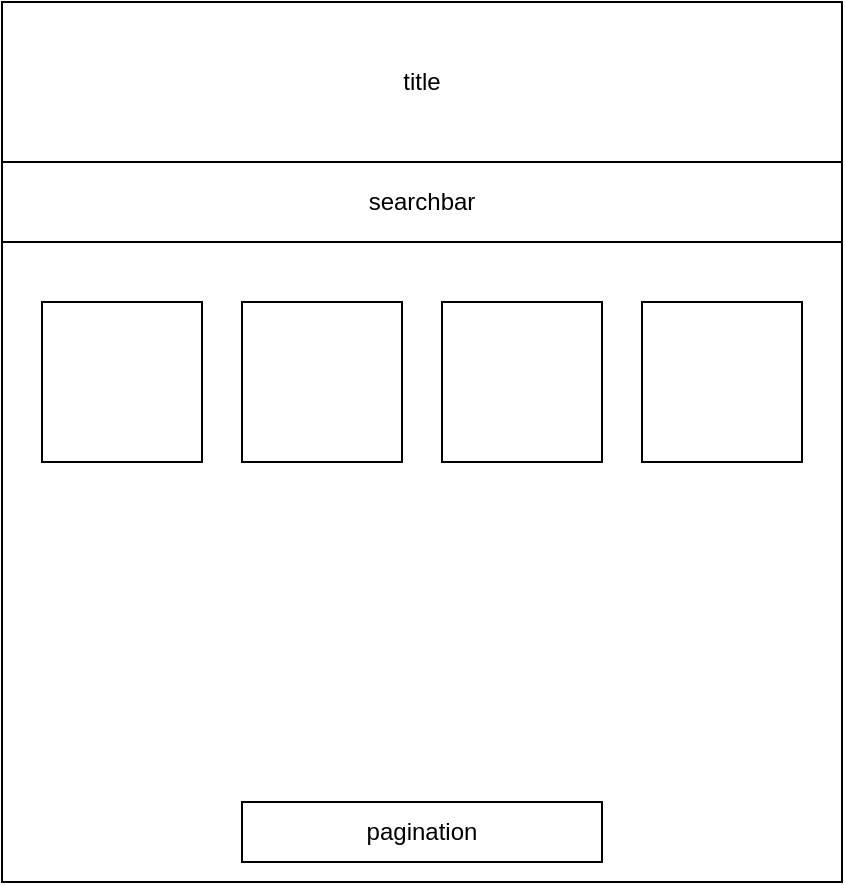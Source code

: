 <mxfile>
    <diagram id="kJWDeCdkEp6bIzgq_D4U" name="Page-1">
        <mxGraphModel dx="665" dy="692" grid="1" gridSize="10" guides="1" tooltips="1" connect="1" arrows="1" fold="1" page="1" pageScale="1" pageWidth="827" pageHeight="1169" math="0" shadow="0">
            <root>
                <mxCell id="0"/>
                <mxCell id="1" parent="0"/>
                <mxCell id="2" value="" style="rounded=0;whiteSpace=wrap;html=1;" vertex="1" parent="1">
                    <mxGeometry x="80" y="80" width="420" height="440" as="geometry"/>
                </mxCell>
                <mxCell id="3" value="title" style="rounded=0;whiteSpace=wrap;html=1;" vertex="1" parent="1">
                    <mxGeometry x="80" y="80" width="420" height="80" as="geometry"/>
                </mxCell>
                <mxCell id="4" value="searchbar" style="rounded=0;whiteSpace=wrap;html=1;" vertex="1" parent="1">
                    <mxGeometry x="80" y="160" width="420" height="40" as="geometry"/>
                </mxCell>
                <mxCell id="5" value="" style="rounded=0;whiteSpace=wrap;html=1;" vertex="1" parent="1">
                    <mxGeometry x="100" y="230" width="80" height="80" as="geometry"/>
                </mxCell>
                <mxCell id="6" value="" style="rounded=0;whiteSpace=wrap;html=1;" vertex="1" parent="1">
                    <mxGeometry x="200" y="230" width="80" height="80" as="geometry"/>
                </mxCell>
                <mxCell id="7" value="" style="rounded=0;whiteSpace=wrap;html=1;" vertex="1" parent="1">
                    <mxGeometry x="300" y="230" width="80" height="80" as="geometry"/>
                </mxCell>
                <mxCell id="8" value="" style="rounded=0;whiteSpace=wrap;html=1;" vertex="1" parent="1">
                    <mxGeometry x="400" y="230" width="80" height="80" as="geometry"/>
                </mxCell>
                <mxCell id="9" value="pagination" style="rounded=0;whiteSpace=wrap;html=1;" vertex="1" parent="1">
                    <mxGeometry x="200" y="480" width="180" height="30" as="geometry"/>
                </mxCell>
            </root>
        </mxGraphModel>
    </diagram>
</mxfile>